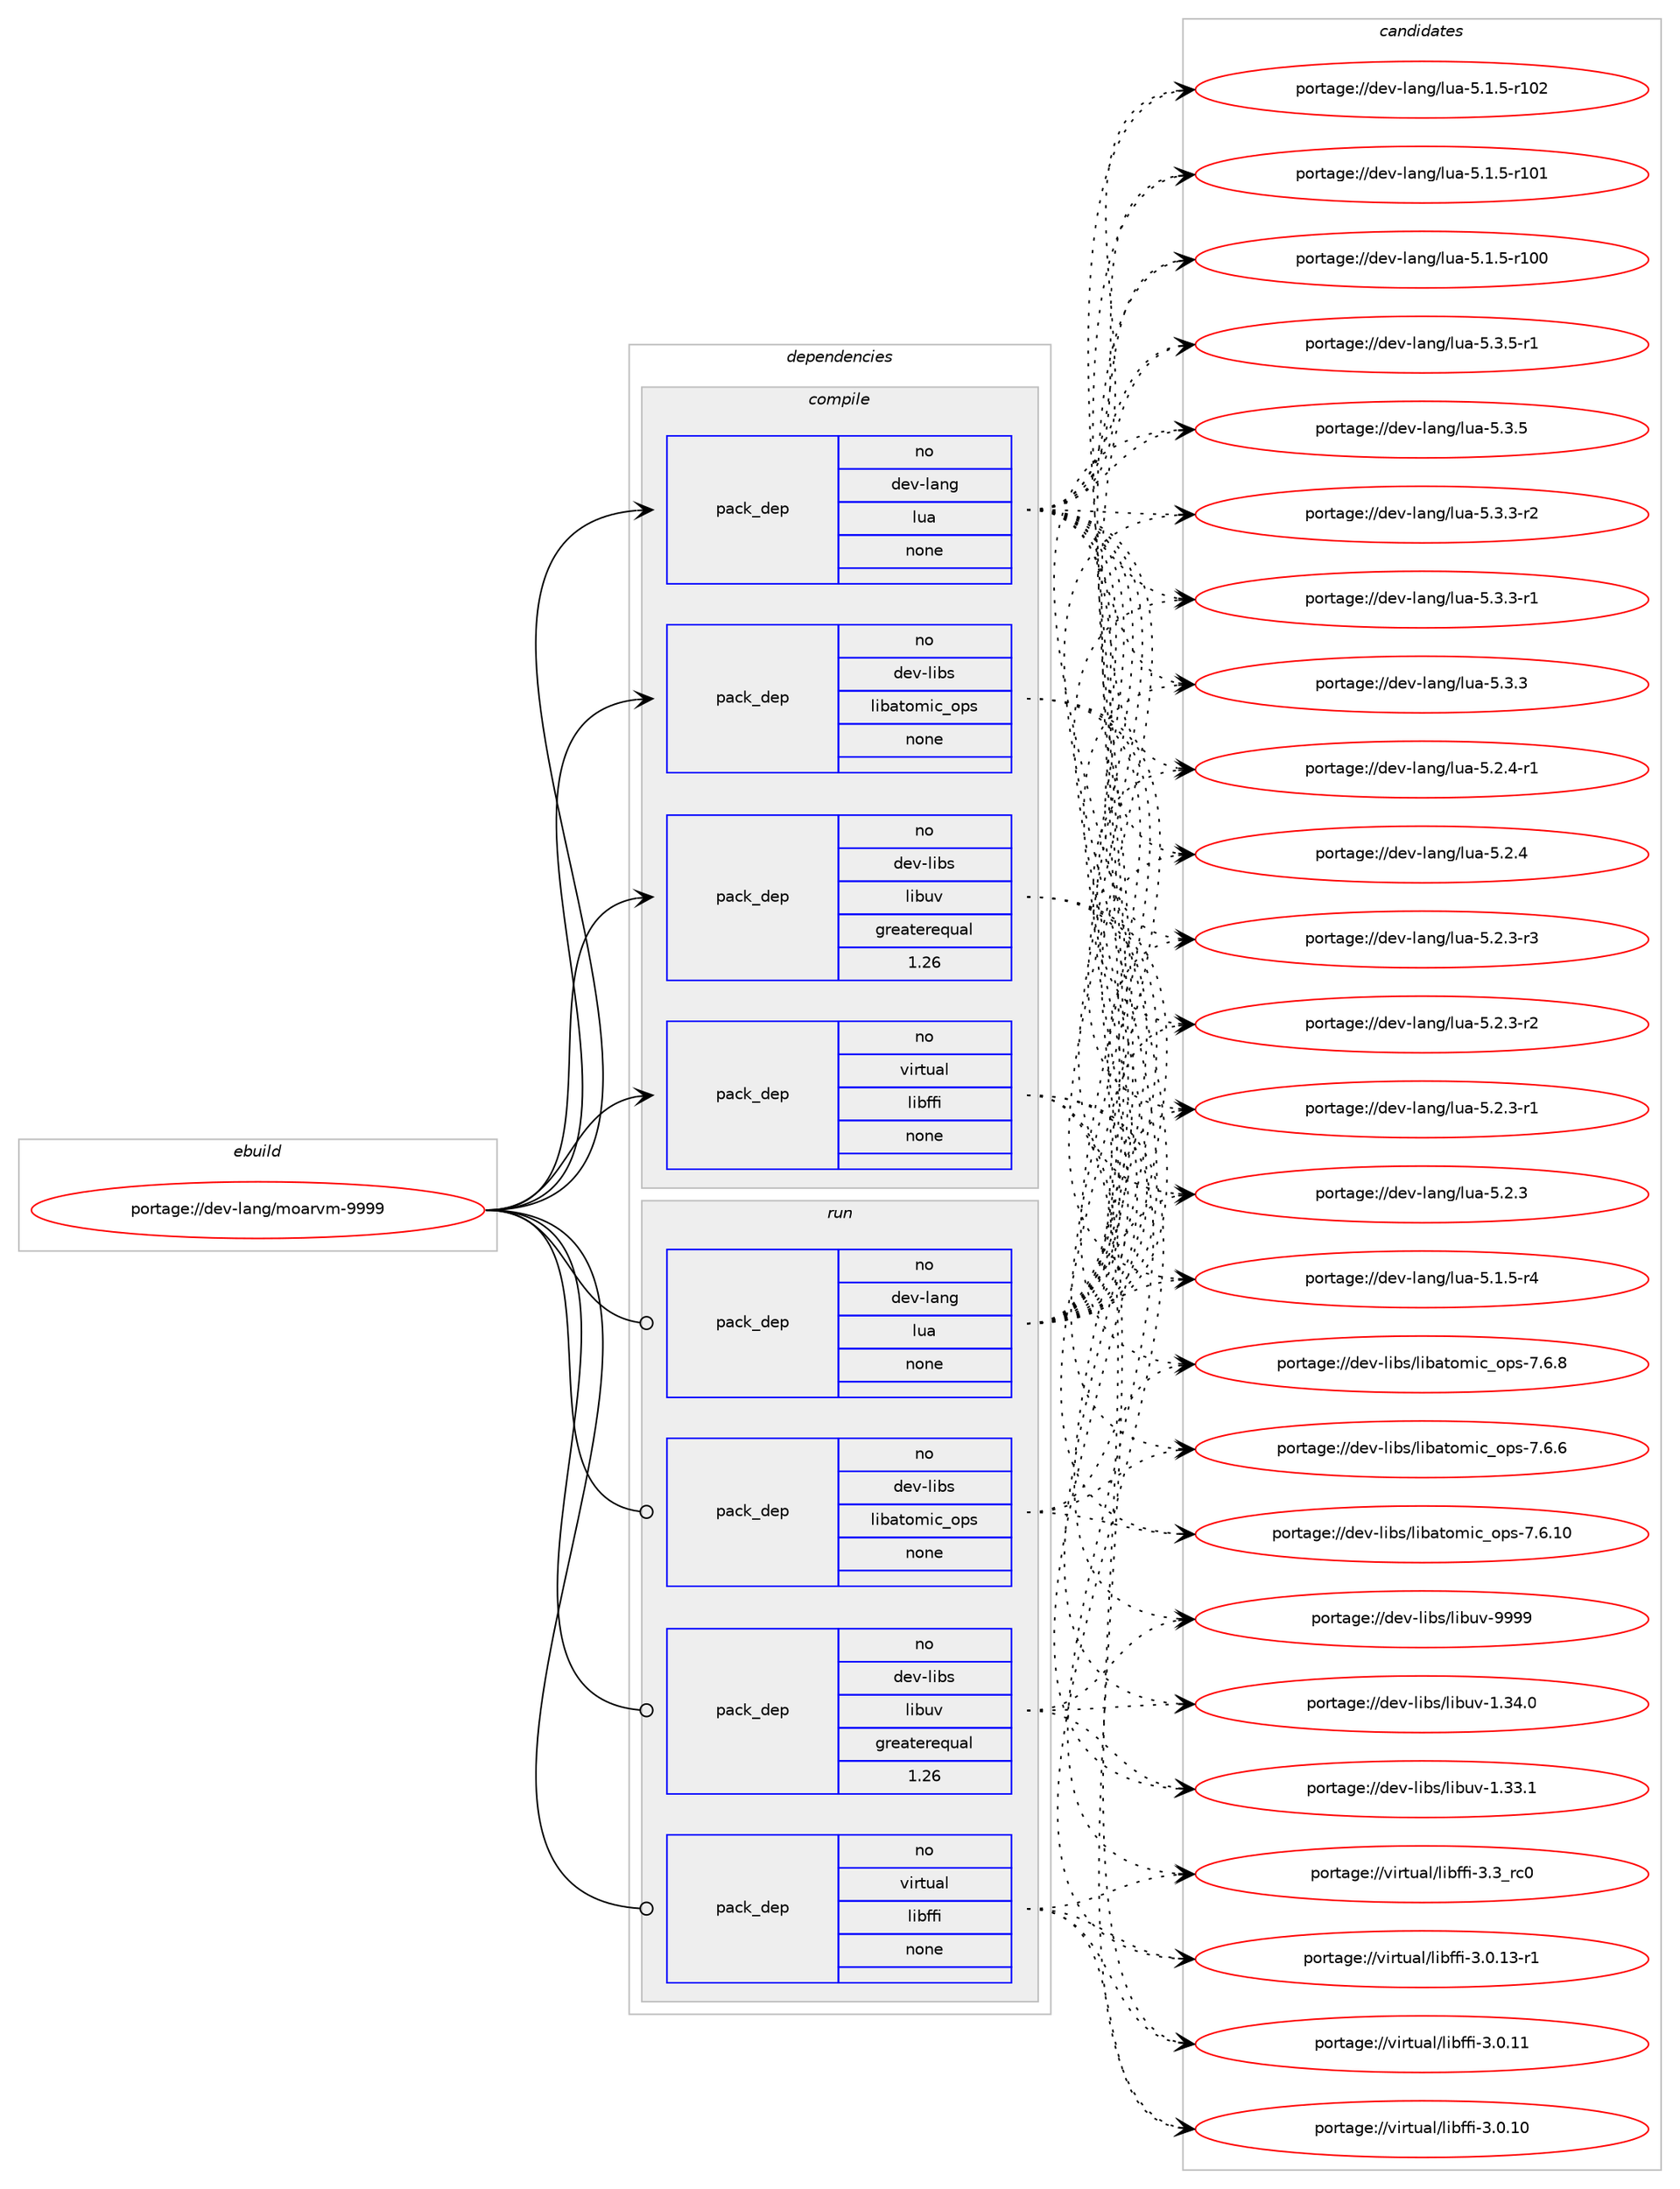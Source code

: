 digraph prolog {

# *************
# Graph options
# *************

newrank=true;
concentrate=true;
compound=true;
graph [rankdir=LR,fontname=Helvetica,fontsize=10,ranksep=1.5];#, ranksep=2.5, nodesep=0.2];
edge  [arrowhead=vee];
node  [fontname=Helvetica,fontsize=10];

# **********
# The ebuild
# **********

subgraph cluster_leftcol {
color=gray;
rank=same;
label=<<i>ebuild</i>>;
id [label="portage://dev-lang/moarvm-9999", color=red, width=4, href="../dev-lang/moarvm-9999.svg"];
}

# ****************
# The dependencies
# ****************

subgraph cluster_midcol {
color=gray;
label=<<i>dependencies</i>>;
subgraph cluster_compile {
fillcolor="#eeeeee";
style=filled;
label=<<i>compile</i>>;
subgraph pack388573 {
dependency522527 [label=<<TABLE BORDER="0" CELLBORDER="1" CELLSPACING="0" CELLPADDING="4" WIDTH="220"><TR><TD ROWSPAN="6" CELLPADDING="30">pack_dep</TD></TR><TR><TD WIDTH="110">no</TD></TR><TR><TD>dev-lang</TD></TR><TR><TD>lua</TD></TR><TR><TD>none</TD></TR><TR><TD></TD></TR></TABLE>>, shape=none, color=blue];
}
id:e -> dependency522527:w [weight=20,style="solid",arrowhead="vee"];
subgraph pack388574 {
dependency522528 [label=<<TABLE BORDER="0" CELLBORDER="1" CELLSPACING="0" CELLPADDING="4" WIDTH="220"><TR><TD ROWSPAN="6" CELLPADDING="30">pack_dep</TD></TR><TR><TD WIDTH="110">no</TD></TR><TR><TD>dev-libs</TD></TR><TR><TD>libatomic_ops</TD></TR><TR><TD>none</TD></TR><TR><TD></TD></TR></TABLE>>, shape=none, color=blue];
}
id:e -> dependency522528:w [weight=20,style="solid",arrowhead="vee"];
subgraph pack388575 {
dependency522529 [label=<<TABLE BORDER="0" CELLBORDER="1" CELLSPACING="0" CELLPADDING="4" WIDTH="220"><TR><TD ROWSPAN="6" CELLPADDING="30">pack_dep</TD></TR><TR><TD WIDTH="110">no</TD></TR><TR><TD>dev-libs</TD></TR><TR><TD>libuv</TD></TR><TR><TD>greaterequal</TD></TR><TR><TD>1.26</TD></TR></TABLE>>, shape=none, color=blue];
}
id:e -> dependency522529:w [weight=20,style="solid",arrowhead="vee"];
subgraph pack388576 {
dependency522530 [label=<<TABLE BORDER="0" CELLBORDER="1" CELLSPACING="0" CELLPADDING="4" WIDTH="220"><TR><TD ROWSPAN="6" CELLPADDING="30">pack_dep</TD></TR><TR><TD WIDTH="110">no</TD></TR><TR><TD>virtual</TD></TR><TR><TD>libffi</TD></TR><TR><TD>none</TD></TR><TR><TD></TD></TR></TABLE>>, shape=none, color=blue];
}
id:e -> dependency522530:w [weight=20,style="solid",arrowhead="vee"];
}
subgraph cluster_compileandrun {
fillcolor="#eeeeee";
style=filled;
label=<<i>compile and run</i>>;
}
subgraph cluster_run {
fillcolor="#eeeeee";
style=filled;
label=<<i>run</i>>;
subgraph pack388577 {
dependency522531 [label=<<TABLE BORDER="0" CELLBORDER="1" CELLSPACING="0" CELLPADDING="4" WIDTH="220"><TR><TD ROWSPAN="6" CELLPADDING="30">pack_dep</TD></TR><TR><TD WIDTH="110">no</TD></TR><TR><TD>dev-lang</TD></TR><TR><TD>lua</TD></TR><TR><TD>none</TD></TR><TR><TD></TD></TR></TABLE>>, shape=none, color=blue];
}
id:e -> dependency522531:w [weight=20,style="solid",arrowhead="odot"];
subgraph pack388578 {
dependency522532 [label=<<TABLE BORDER="0" CELLBORDER="1" CELLSPACING="0" CELLPADDING="4" WIDTH="220"><TR><TD ROWSPAN="6" CELLPADDING="30">pack_dep</TD></TR><TR><TD WIDTH="110">no</TD></TR><TR><TD>dev-libs</TD></TR><TR><TD>libatomic_ops</TD></TR><TR><TD>none</TD></TR><TR><TD></TD></TR></TABLE>>, shape=none, color=blue];
}
id:e -> dependency522532:w [weight=20,style="solid",arrowhead="odot"];
subgraph pack388579 {
dependency522533 [label=<<TABLE BORDER="0" CELLBORDER="1" CELLSPACING="0" CELLPADDING="4" WIDTH="220"><TR><TD ROWSPAN="6" CELLPADDING="30">pack_dep</TD></TR><TR><TD WIDTH="110">no</TD></TR><TR><TD>dev-libs</TD></TR><TR><TD>libuv</TD></TR><TR><TD>greaterequal</TD></TR><TR><TD>1.26</TD></TR></TABLE>>, shape=none, color=blue];
}
id:e -> dependency522533:w [weight=20,style="solid",arrowhead="odot"];
subgraph pack388580 {
dependency522534 [label=<<TABLE BORDER="0" CELLBORDER="1" CELLSPACING="0" CELLPADDING="4" WIDTH="220"><TR><TD ROWSPAN="6" CELLPADDING="30">pack_dep</TD></TR><TR><TD WIDTH="110">no</TD></TR><TR><TD>virtual</TD></TR><TR><TD>libffi</TD></TR><TR><TD>none</TD></TR><TR><TD></TD></TR></TABLE>>, shape=none, color=blue];
}
id:e -> dependency522534:w [weight=20,style="solid",arrowhead="odot"];
}
}

# **************
# The candidates
# **************

subgraph cluster_choices {
rank=same;
color=gray;
label=<<i>candidates</i>>;

subgraph choice388573 {
color=black;
nodesep=1;
choice100101118451089711010347108117974553465146534511449 [label="portage://dev-lang/lua-5.3.5-r1", color=red, width=4,href="../dev-lang/lua-5.3.5-r1.svg"];
choice10010111845108971101034710811797455346514653 [label="portage://dev-lang/lua-5.3.5", color=red, width=4,href="../dev-lang/lua-5.3.5.svg"];
choice100101118451089711010347108117974553465146514511450 [label="portage://dev-lang/lua-5.3.3-r2", color=red, width=4,href="../dev-lang/lua-5.3.3-r2.svg"];
choice100101118451089711010347108117974553465146514511449 [label="portage://dev-lang/lua-5.3.3-r1", color=red, width=4,href="../dev-lang/lua-5.3.3-r1.svg"];
choice10010111845108971101034710811797455346514651 [label="portage://dev-lang/lua-5.3.3", color=red, width=4,href="../dev-lang/lua-5.3.3.svg"];
choice100101118451089711010347108117974553465046524511449 [label="portage://dev-lang/lua-5.2.4-r1", color=red, width=4,href="../dev-lang/lua-5.2.4-r1.svg"];
choice10010111845108971101034710811797455346504652 [label="portage://dev-lang/lua-5.2.4", color=red, width=4,href="../dev-lang/lua-5.2.4.svg"];
choice100101118451089711010347108117974553465046514511451 [label="portage://dev-lang/lua-5.2.3-r3", color=red, width=4,href="../dev-lang/lua-5.2.3-r3.svg"];
choice100101118451089711010347108117974553465046514511450 [label="portage://dev-lang/lua-5.2.3-r2", color=red, width=4,href="../dev-lang/lua-5.2.3-r2.svg"];
choice100101118451089711010347108117974553465046514511449 [label="portage://dev-lang/lua-5.2.3-r1", color=red, width=4,href="../dev-lang/lua-5.2.3-r1.svg"];
choice10010111845108971101034710811797455346504651 [label="portage://dev-lang/lua-5.2.3", color=red, width=4,href="../dev-lang/lua-5.2.3.svg"];
choice100101118451089711010347108117974553464946534511452 [label="portage://dev-lang/lua-5.1.5-r4", color=red, width=4,href="../dev-lang/lua-5.1.5-r4.svg"];
choice1001011184510897110103471081179745534649465345114494850 [label="portage://dev-lang/lua-5.1.5-r102", color=red, width=4,href="../dev-lang/lua-5.1.5-r102.svg"];
choice1001011184510897110103471081179745534649465345114494849 [label="portage://dev-lang/lua-5.1.5-r101", color=red, width=4,href="../dev-lang/lua-5.1.5-r101.svg"];
choice1001011184510897110103471081179745534649465345114494848 [label="portage://dev-lang/lua-5.1.5-r100", color=red, width=4,href="../dev-lang/lua-5.1.5-r100.svg"];
dependency522527:e -> choice100101118451089711010347108117974553465146534511449:w [style=dotted,weight="100"];
dependency522527:e -> choice10010111845108971101034710811797455346514653:w [style=dotted,weight="100"];
dependency522527:e -> choice100101118451089711010347108117974553465146514511450:w [style=dotted,weight="100"];
dependency522527:e -> choice100101118451089711010347108117974553465146514511449:w [style=dotted,weight="100"];
dependency522527:e -> choice10010111845108971101034710811797455346514651:w [style=dotted,weight="100"];
dependency522527:e -> choice100101118451089711010347108117974553465046524511449:w [style=dotted,weight="100"];
dependency522527:e -> choice10010111845108971101034710811797455346504652:w [style=dotted,weight="100"];
dependency522527:e -> choice100101118451089711010347108117974553465046514511451:w [style=dotted,weight="100"];
dependency522527:e -> choice100101118451089711010347108117974553465046514511450:w [style=dotted,weight="100"];
dependency522527:e -> choice100101118451089711010347108117974553465046514511449:w [style=dotted,weight="100"];
dependency522527:e -> choice10010111845108971101034710811797455346504651:w [style=dotted,weight="100"];
dependency522527:e -> choice100101118451089711010347108117974553464946534511452:w [style=dotted,weight="100"];
dependency522527:e -> choice1001011184510897110103471081179745534649465345114494850:w [style=dotted,weight="100"];
dependency522527:e -> choice1001011184510897110103471081179745534649465345114494849:w [style=dotted,weight="100"];
dependency522527:e -> choice1001011184510897110103471081179745534649465345114494848:w [style=dotted,weight="100"];
}
subgraph choice388574 {
color=black;
nodesep=1;
choice10010111845108105981154710810598971161111091059995111112115455546544656 [label="portage://dev-libs/libatomic_ops-7.6.8", color=red, width=4,href="../dev-libs/libatomic_ops-7.6.8.svg"];
choice10010111845108105981154710810598971161111091059995111112115455546544654 [label="portage://dev-libs/libatomic_ops-7.6.6", color=red, width=4,href="../dev-libs/libatomic_ops-7.6.6.svg"];
choice1001011184510810598115471081059897116111109105999511111211545554654464948 [label="portage://dev-libs/libatomic_ops-7.6.10", color=red, width=4,href="../dev-libs/libatomic_ops-7.6.10.svg"];
dependency522528:e -> choice10010111845108105981154710810598971161111091059995111112115455546544656:w [style=dotted,weight="100"];
dependency522528:e -> choice10010111845108105981154710810598971161111091059995111112115455546544654:w [style=dotted,weight="100"];
dependency522528:e -> choice1001011184510810598115471081059897116111109105999511111211545554654464948:w [style=dotted,weight="100"];
}
subgraph choice388575 {
color=black;
nodesep=1;
choice100101118451081059811547108105981171184557575757 [label="portage://dev-libs/libuv-9999", color=red, width=4,href="../dev-libs/libuv-9999.svg"];
choice1001011184510810598115471081059811711845494651524648 [label="portage://dev-libs/libuv-1.34.0", color=red, width=4,href="../dev-libs/libuv-1.34.0.svg"];
choice1001011184510810598115471081059811711845494651514649 [label="portage://dev-libs/libuv-1.33.1", color=red, width=4,href="../dev-libs/libuv-1.33.1.svg"];
dependency522529:e -> choice100101118451081059811547108105981171184557575757:w [style=dotted,weight="100"];
dependency522529:e -> choice1001011184510810598115471081059811711845494651524648:w [style=dotted,weight="100"];
dependency522529:e -> choice1001011184510810598115471081059811711845494651514649:w [style=dotted,weight="100"];
}
subgraph choice388576 {
color=black;
nodesep=1;
choice11810511411611797108471081059810210210545514651951149948 [label="portage://virtual/libffi-3.3_rc0", color=red, width=4,href="../virtual/libffi-3.3_rc0.svg"];
choice118105114116117971084710810598102102105455146484649514511449 [label="portage://virtual/libffi-3.0.13-r1", color=red, width=4,href="../virtual/libffi-3.0.13-r1.svg"];
choice11810511411611797108471081059810210210545514648464949 [label="portage://virtual/libffi-3.0.11", color=red, width=4,href="../virtual/libffi-3.0.11.svg"];
choice11810511411611797108471081059810210210545514648464948 [label="portage://virtual/libffi-3.0.10", color=red, width=4,href="../virtual/libffi-3.0.10.svg"];
dependency522530:e -> choice11810511411611797108471081059810210210545514651951149948:w [style=dotted,weight="100"];
dependency522530:e -> choice118105114116117971084710810598102102105455146484649514511449:w [style=dotted,weight="100"];
dependency522530:e -> choice11810511411611797108471081059810210210545514648464949:w [style=dotted,weight="100"];
dependency522530:e -> choice11810511411611797108471081059810210210545514648464948:w [style=dotted,weight="100"];
}
subgraph choice388577 {
color=black;
nodesep=1;
choice100101118451089711010347108117974553465146534511449 [label="portage://dev-lang/lua-5.3.5-r1", color=red, width=4,href="../dev-lang/lua-5.3.5-r1.svg"];
choice10010111845108971101034710811797455346514653 [label="portage://dev-lang/lua-5.3.5", color=red, width=4,href="../dev-lang/lua-5.3.5.svg"];
choice100101118451089711010347108117974553465146514511450 [label="portage://dev-lang/lua-5.3.3-r2", color=red, width=4,href="../dev-lang/lua-5.3.3-r2.svg"];
choice100101118451089711010347108117974553465146514511449 [label="portage://dev-lang/lua-5.3.3-r1", color=red, width=4,href="../dev-lang/lua-5.3.3-r1.svg"];
choice10010111845108971101034710811797455346514651 [label="portage://dev-lang/lua-5.3.3", color=red, width=4,href="../dev-lang/lua-5.3.3.svg"];
choice100101118451089711010347108117974553465046524511449 [label="portage://dev-lang/lua-5.2.4-r1", color=red, width=4,href="../dev-lang/lua-5.2.4-r1.svg"];
choice10010111845108971101034710811797455346504652 [label="portage://dev-lang/lua-5.2.4", color=red, width=4,href="../dev-lang/lua-5.2.4.svg"];
choice100101118451089711010347108117974553465046514511451 [label="portage://dev-lang/lua-5.2.3-r3", color=red, width=4,href="../dev-lang/lua-5.2.3-r3.svg"];
choice100101118451089711010347108117974553465046514511450 [label="portage://dev-lang/lua-5.2.3-r2", color=red, width=4,href="../dev-lang/lua-5.2.3-r2.svg"];
choice100101118451089711010347108117974553465046514511449 [label="portage://dev-lang/lua-5.2.3-r1", color=red, width=4,href="../dev-lang/lua-5.2.3-r1.svg"];
choice10010111845108971101034710811797455346504651 [label="portage://dev-lang/lua-5.2.3", color=red, width=4,href="../dev-lang/lua-5.2.3.svg"];
choice100101118451089711010347108117974553464946534511452 [label="portage://dev-lang/lua-5.1.5-r4", color=red, width=4,href="../dev-lang/lua-5.1.5-r4.svg"];
choice1001011184510897110103471081179745534649465345114494850 [label="portage://dev-lang/lua-5.1.5-r102", color=red, width=4,href="../dev-lang/lua-5.1.5-r102.svg"];
choice1001011184510897110103471081179745534649465345114494849 [label="portage://dev-lang/lua-5.1.5-r101", color=red, width=4,href="../dev-lang/lua-5.1.5-r101.svg"];
choice1001011184510897110103471081179745534649465345114494848 [label="portage://dev-lang/lua-5.1.5-r100", color=red, width=4,href="../dev-lang/lua-5.1.5-r100.svg"];
dependency522531:e -> choice100101118451089711010347108117974553465146534511449:w [style=dotted,weight="100"];
dependency522531:e -> choice10010111845108971101034710811797455346514653:w [style=dotted,weight="100"];
dependency522531:e -> choice100101118451089711010347108117974553465146514511450:w [style=dotted,weight="100"];
dependency522531:e -> choice100101118451089711010347108117974553465146514511449:w [style=dotted,weight="100"];
dependency522531:e -> choice10010111845108971101034710811797455346514651:w [style=dotted,weight="100"];
dependency522531:e -> choice100101118451089711010347108117974553465046524511449:w [style=dotted,weight="100"];
dependency522531:e -> choice10010111845108971101034710811797455346504652:w [style=dotted,weight="100"];
dependency522531:e -> choice100101118451089711010347108117974553465046514511451:w [style=dotted,weight="100"];
dependency522531:e -> choice100101118451089711010347108117974553465046514511450:w [style=dotted,weight="100"];
dependency522531:e -> choice100101118451089711010347108117974553465046514511449:w [style=dotted,weight="100"];
dependency522531:e -> choice10010111845108971101034710811797455346504651:w [style=dotted,weight="100"];
dependency522531:e -> choice100101118451089711010347108117974553464946534511452:w [style=dotted,weight="100"];
dependency522531:e -> choice1001011184510897110103471081179745534649465345114494850:w [style=dotted,weight="100"];
dependency522531:e -> choice1001011184510897110103471081179745534649465345114494849:w [style=dotted,weight="100"];
dependency522531:e -> choice1001011184510897110103471081179745534649465345114494848:w [style=dotted,weight="100"];
}
subgraph choice388578 {
color=black;
nodesep=1;
choice10010111845108105981154710810598971161111091059995111112115455546544656 [label="portage://dev-libs/libatomic_ops-7.6.8", color=red, width=4,href="../dev-libs/libatomic_ops-7.6.8.svg"];
choice10010111845108105981154710810598971161111091059995111112115455546544654 [label="portage://dev-libs/libatomic_ops-7.6.6", color=red, width=4,href="../dev-libs/libatomic_ops-7.6.6.svg"];
choice1001011184510810598115471081059897116111109105999511111211545554654464948 [label="portage://dev-libs/libatomic_ops-7.6.10", color=red, width=4,href="../dev-libs/libatomic_ops-7.6.10.svg"];
dependency522532:e -> choice10010111845108105981154710810598971161111091059995111112115455546544656:w [style=dotted,weight="100"];
dependency522532:e -> choice10010111845108105981154710810598971161111091059995111112115455546544654:w [style=dotted,weight="100"];
dependency522532:e -> choice1001011184510810598115471081059897116111109105999511111211545554654464948:w [style=dotted,weight="100"];
}
subgraph choice388579 {
color=black;
nodesep=1;
choice100101118451081059811547108105981171184557575757 [label="portage://dev-libs/libuv-9999", color=red, width=4,href="../dev-libs/libuv-9999.svg"];
choice1001011184510810598115471081059811711845494651524648 [label="portage://dev-libs/libuv-1.34.0", color=red, width=4,href="../dev-libs/libuv-1.34.0.svg"];
choice1001011184510810598115471081059811711845494651514649 [label="portage://dev-libs/libuv-1.33.1", color=red, width=4,href="../dev-libs/libuv-1.33.1.svg"];
dependency522533:e -> choice100101118451081059811547108105981171184557575757:w [style=dotted,weight="100"];
dependency522533:e -> choice1001011184510810598115471081059811711845494651524648:w [style=dotted,weight="100"];
dependency522533:e -> choice1001011184510810598115471081059811711845494651514649:w [style=dotted,weight="100"];
}
subgraph choice388580 {
color=black;
nodesep=1;
choice11810511411611797108471081059810210210545514651951149948 [label="portage://virtual/libffi-3.3_rc0", color=red, width=4,href="../virtual/libffi-3.3_rc0.svg"];
choice118105114116117971084710810598102102105455146484649514511449 [label="portage://virtual/libffi-3.0.13-r1", color=red, width=4,href="../virtual/libffi-3.0.13-r1.svg"];
choice11810511411611797108471081059810210210545514648464949 [label="portage://virtual/libffi-3.0.11", color=red, width=4,href="../virtual/libffi-3.0.11.svg"];
choice11810511411611797108471081059810210210545514648464948 [label="portage://virtual/libffi-3.0.10", color=red, width=4,href="../virtual/libffi-3.0.10.svg"];
dependency522534:e -> choice11810511411611797108471081059810210210545514651951149948:w [style=dotted,weight="100"];
dependency522534:e -> choice118105114116117971084710810598102102105455146484649514511449:w [style=dotted,weight="100"];
dependency522534:e -> choice11810511411611797108471081059810210210545514648464949:w [style=dotted,weight="100"];
dependency522534:e -> choice11810511411611797108471081059810210210545514648464948:w [style=dotted,weight="100"];
}
}

}
